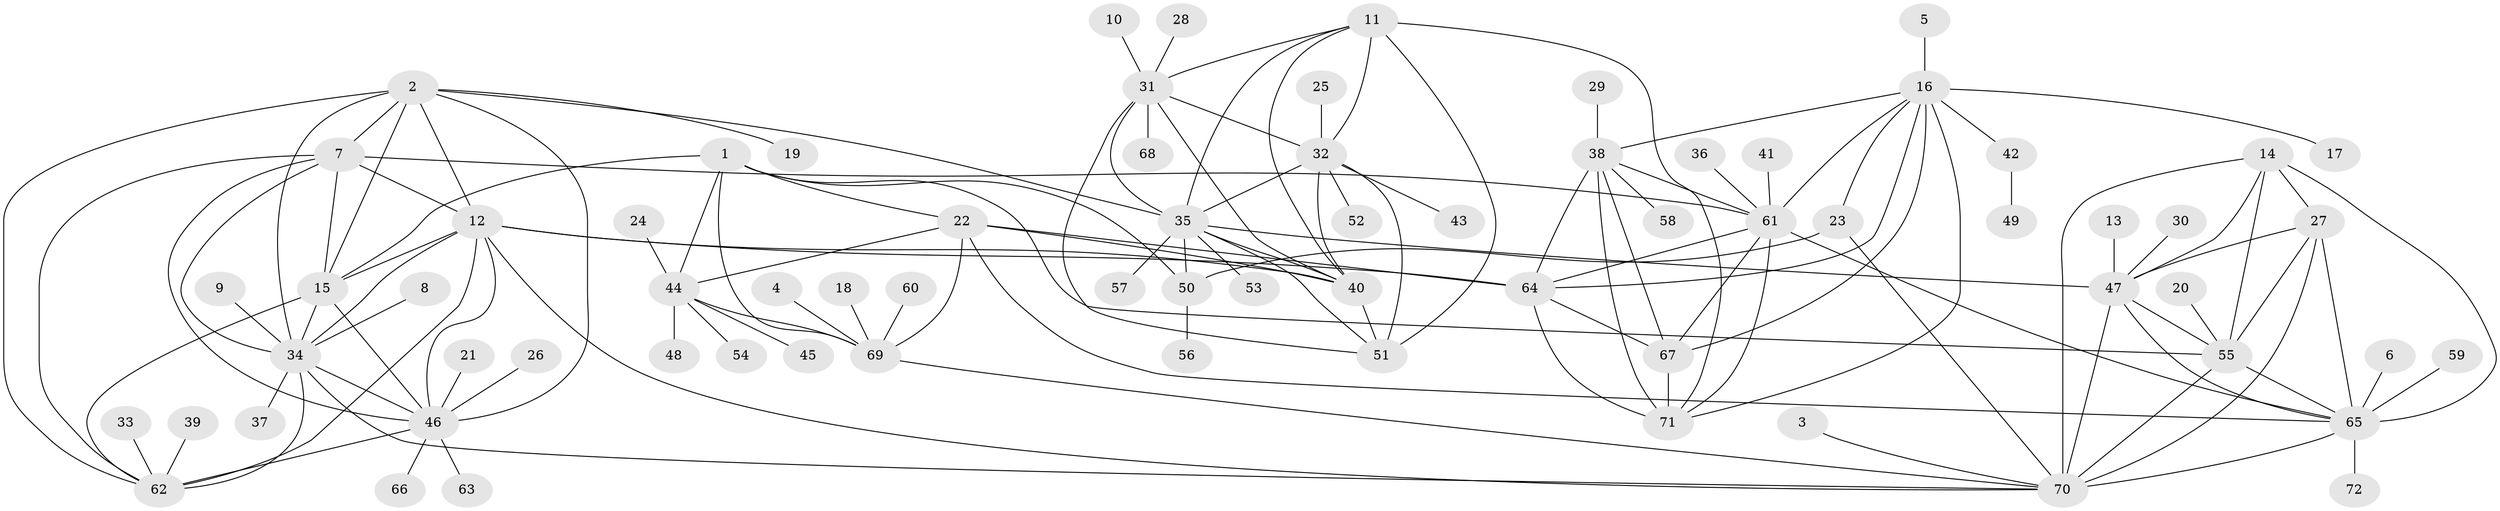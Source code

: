 // original degree distribution, {7: 0.04895104895104895, 8: 0.06293706293706294, 12: 0.013986013986013986, 10: 0.03496503496503497, 11: 0.027972027972027972, 9: 0.03496503496503497, 13: 0.02097902097902098, 2: 0.13286713286713286, 1: 0.5804195804195804, 3: 0.027972027972027972, 4: 0.013986013986013986}
// Generated by graph-tools (version 1.1) at 2025/26/03/09/25 03:26:40]
// undirected, 72 vertices, 133 edges
graph export_dot {
graph [start="1"]
  node [color=gray90,style=filled];
  1;
  2;
  3;
  4;
  5;
  6;
  7;
  8;
  9;
  10;
  11;
  12;
  13;
  14;
  15;
  16;
  17;
  18;
  19;
  20;
  21;
  22;
  23;
  24;
  25;
  26;
  27;
  28;
  29;
  30;
  31;
  32;
  33;
  34;
  35;
  36;
  37;
  38;
  39;
  40;
  41;
  42;
  43;
  44;
  45;
  46;
  47;
  48;
  49;
  50;
  51;
  52;
  53;
  54;
  55;
  56;
  57;
  58;
  59;
  60;
  61;
  62;
  63;
  64;
  65;
  66;
  67;
  68;
  69;
  70;
  71;
  72;
  1 -- 15 [weight=2.0];
  1 -- 22 [weight=3.0];
  1 -- 44 [weight=3.0];
  1 -- 50 [weight=1.0];
  1 -- 55 [weight=1.0];
  1 -- 69 [weight=6.0];
  2 -- 7 [weight=1.0];
  2 -- 12 [weight=1.0];
  2 -- 15 [weight=1.0];
  2 -- 19 [weight=1.0];
  2 -- 34 [weight=1.0];
  2 -- 35 [weight=1.0];
  2 -- 46 [weight=1.0];
  2 -- 62 [weight=1.0];
  3 -- 70 [weight=1.0];
  4 -- 69 [weight=1.0];
  5 -- 16 [weight=1.0];
  6 -- 65 [weight=1.0];
  7 -- 12 [weight=1.0];
  7 -- 15 [weight=1.0];
  7 -- 34 [weight=1.0];
  7 -- 46 [weight=1.0];
  7 -- 61 [weight=1.0];
  7 -- 62 [weight=1.0];
  8 -- 34 [weight=1.0];
  9 -- 34 [weight=1.0];
  10 -- 31 [weight=1.0];
  11 -- 31 [weight=1.0];
  11 -- 32 [weight=2.0];
  11 -- 35 [weight=1.0];
  11 -- 40 [weight=1.0];
  11 -- 51 [weight=1.0];
  11 -- 71 [weight=1.0];
  12 -- 15 [weight=1.0];
  12 -- 34 [weight=1.0];
  12 -- 40 [weight=1.0];
  12 -- 46 [weight=1.0];
  12 -- 62 [weight=1.0];
  12 -- 64 [weight=1.0];
  12 -- 70 [weight=1.0];
  13 -- 47 [weight=1.0];
  14 -- 27 [weight=2.0];
  14 -- 47 [weight=1.0];
  14 -- 55 [weight=1.0];
  14 -- 65 [weight=1.0];
  14 -- 70 [weight=1.0];
  15 -- 34 [weight=1.0];
  15 -- 46 [weight=1.0];
  15 -- 62 [weight=1.0];
  16 -- 17 [weight=1.0];
  16 -- 23 [weight=1.0];
  16 -- 38 [weight=1.0];
  16 -- 42 [weight=1.0];
  16 -- 61 [weight=1.0];
  16 -- 64 [weight=1.0];
  16 -- 67 [weight=1.0];
  16 -- 71 [weight=2.0];
  18 -- 69 [weight=1.0];
  20 -- 55 [weight=1.0];
  21 -- 46 [weight=1.0];
  22 -- 40 [weight=1.0];
  22 -- 44 [weight=1.0];
  22 -- 64 [weight=1.0];
  22 -- 65 [weight=1.0];
  22 -- 69 [weight=2.0];
  23 -- 50 [weight=1.0];
  23 -- 70 [weight=1.0];
  24 -- 44 [weight=1.0];
  25 -- 32 [weight=1.0];
  26 -- 46 [weight=1.0];
  27 -- 47 [weight=2.0];
  27 -- 55 [weight=2.0];
  27 -- 65 [weight=2.0];
  27 -- 70 [weight=2.0];
  28 -- 31 [weight=1.0];
  29 -- 38 [weight=1.0];
  30 -- 47 [weight=1.0];
  31 -- 32 [weight=2.0];
  31 -- 35 [weight=1.0];
  31 -- 40 [weight=1.0];
  31 -- 51 [weight=1.0];
  31 -- 68 [weight=1.0];
  32 -- 35 [weight=2.0];
  32 -- 40 [weight=2.0];
  32 -- 43 [weight=1.0];
  32 -- 51 [weight=2.0];
  32 -- 52 [weight=1.0];
  33 -- 62 [weight=1.0];
  34 -- 37 [weight=1.0];
  34 -- 46 [weight=1.0];
  34 -- 62 [weight=1.0];
  34 -- 70 [weight=1.0];
  35 -- 40 [weight=1.0];
  35 -- 47 [weight=1.0];
  35 -- 50 [weight=1.0];
  35 -- 51 [weight=1.0];
  35 -- 53 [weight=1.0];
  35 -- 57 [weight=1.0];
  36 -- 61 [weight=1.0];
  38 -- 58 [weight=1.0];
  38 -- 61 [weight=1.0];
  38 -- 64 [weight=1.0];
  38 -- 67 [weight=1.0];
  38 -- 71 [weight=2.0];
  39 -- 62 [weight=1.0];
  40 -- 51 [weight=1.0];
  41 -- 61 [weight=1.0];
  42 -- 49 [weight=1.0];
  44 -- 45 [weight=1.0];
  44 -- 48 [weight=1.0];
  44 -- 54 [weight=1.0];
  44 -- 69 [weight=2.0];
  46 -- 62 [weight=1.0];
  46 -- 63 [weight=1.0];
  46 -- 66 [weight=1.0];
  47 -- 55 [weight=1.0];
  47 -- 65 [weight=1.0];
  47 -- 70 [weight=1.0];
  50 -- 56 [weight=1.0];
  55 -- 65 [weight=1.0];
  55 -- 70 [weight=1.0];
  59 -- 65 [weight=1.0];
  60 -- 69 [weight=1.0];
  61 -- 64 [weight=1.0];
  61 -- 65 [weight=1.0];
  61 -- 67 [weight=1.0];
  61 -- 71 [weight=2.0];
  64 -- 67 [weight=1.0];
  64 -- 71 [weight=2.0];
  65 -- 70 [weight=1.0];
  65 -- 72 [weight=1.0];
  67 -- 71 [weight=2.0];
  69 -- 70 [weight=1.0];
}
